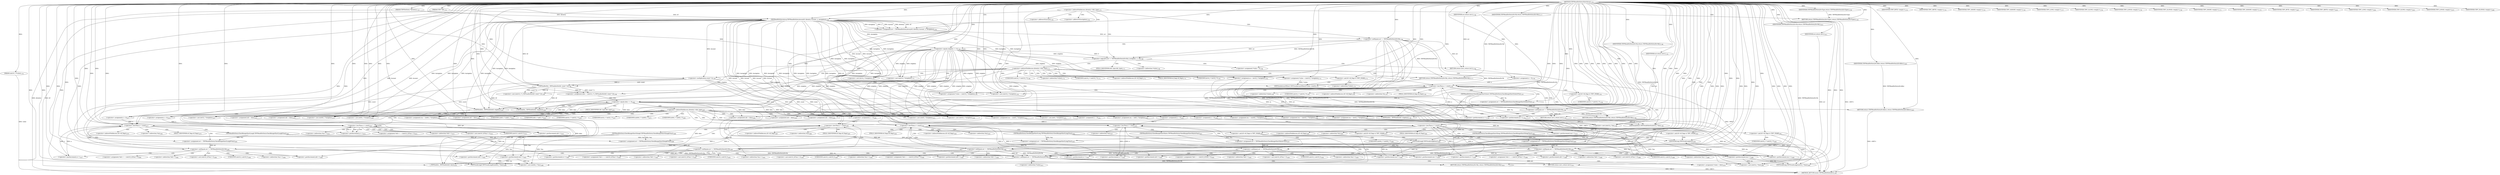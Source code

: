 digraph "TIFFReadDirEntryShortArray" {  
"82170" [label = <(METHOD,TIFFReadDirEntryShortArray)<SUB>1744</SUB>> ]
"82659" [label = <(METHOD_RETURN,enum TIFFReadDirEntryErr)<SUB>1744</SUB>> ]
"82171" [label = <(PARAM,TIFF *tif)<SUB>1745</SUB>> ]
"82172" [label = <(PARAM,TIFFDirEntry *direntry)<SUB>1745</SUB>> ]
"82173" [label = <(PARAM,uint16_t **value)<SUB>1745</SUB>> ]
"82204" [label = <(&lt;operator&gt;.assignment,err = TIFFReadDirEntryArray(tif, direntry, &amp;count, 2, &amp;origdata))<SUB>1765</SUB>> ]
"82312" [label = <(&lt;operator&gt;.assignment,data = (uint16_t *)_TIFFmallocExt(tif, count * 2))<SUB>1799</SUB>> ]
"82640" [label = <(_TIFFfreeExt,_TIFFfreeExt(tif, origdata))<SUB>1907</SUB>> ]
"82653" [label = <(&lt;operator&gt;.assignment,*value = data)<SUB>1913</SUB>> ]
"82657" [label = <(RETURN,return (TIFFReadDirEntryErrOk);,return (TIFFReadDirEntryErrOk);)<SUB>1914</SUB>> ]
"82215" [label = <(&lt;operator&gt;.logicalOr,(err != TIFFReadDirEntryErrOk) || (origdata == 0))<SUB>1766</SUB>> ]
"82322" [label = <(&lt;operator&gt;.equals,data == 0)<SUB>1800</SUB>> ]
"82644" [label = <(&lt;operator&gt;.notEquals,err != TIFFReadDirEntryErrOk)<SUB>1908</SUB>> ]
"82658" [label = <(IDENTIFIER,TIFFReadDirEntryErrOk,return (TIFFReadDirEntryErrOk);)<SUB>1914</SUB>> ]
"82185" [label = <(IDENTIFIER,TIFF_BYTE,&lt;empty&gt;)<SUB>1753</SUB>> ]
"82187" [label = <(IDENTIFIER,TIFF_SBYTE,&lt;empty&gt;)<SUB>1754</SUB>> ]
"82189" [label = <(IDENTIFIER,TIFF_SHORT,&lt;empty&gt;)<SUB>1755</SUB>> ]
"82191" [label = <(IDENTIFIER,TIFF_SSHORT,&lt;empty&gt;)<SUB>1756</SUB>> ]
"82193" [label = <(IDENTIFIER,TIFF_LONG,&lt;empty&gt;)<SUB>1757</SUB>> ]
"82195" [label = <(IDENTIFIER,TIFF_SLONG,&lt;empty&gt;)<SUB>1758</SUB>> ]
"82197" [label = <(IDENTIFIER,TIFF_LONG8,&lt;empty&gt;)<SUB>1759</SUB>> ]
"82199" [label = <(IDENTIFIER,TIFF_SLONG8,&lt;empty&gt;)<SUB>1760</SUB>> ]
"82202" [label = <(RETURN,return (TIFFReadDirEntryErrType);,return (TIFFReadDirEntryErrType);)<SUB>1763</SUB>> ]
"82206" [label = <(TIFFReadDirEntryArray,TIFFReadDirEntryArray(tif, direntry, &amp;count, 2, &amp;origdata))<SUB>1765</SUB>> ]
"82223" [label = <(&lt;operator&gt;.assignment,*value = 0)<SUB>1768</SUB>> ]
"82227" [label = <(RETURN,return (err);,return (err);)<SUB>1769</SUB>> ]
"82235" [label = <(IDENTIFIER,TIFF_SHORT,&lt;empty&gt;)<SUB>1773</SUB>> ]
"82236" [label = <(&lt;operator&gt;.assignment,*value = (uint16_t *)origdata)<SUB>1774</SUB>> ]
"82253" [label = <(RETURN,return (TIFFReadDirEntryErrOk);,return (TIFFReadDirEntryErrOk);)<SUB>1777</SUB>> ]
"82256" [label = <(IDENTIFIER,TIFF_SSHORT,&lt;empty&gt;)<SUB>1778</SUB>> ]
"82314" [label = <(&lt;operator&gt;.cast,(uint16_t *)_TIFFmallocExt(tif, count * 2))<SUB>1799</SUB>> ]
"82326" [label = <(_TIFFfreeExt,_TIFFfreeExt(tif, origdata))<SUB>1802</SUB>> ]
"82329" [label = <(RETURN,return (TIFFReadDirEntryErrAlloc);,return (TIFFReadDirEntryErrAlloc);)<SUB>1803</SUB>> ]
"82337" [label = <(IDENTIFIER,TIFF_BYTE,&lt;empty&gt;)<SUB>1807</SUB>> ]
"82371" [label = <(IDENTIFIER,TIFF_SBYTE,&lt;empty&gt;)<SUB>1818</SUB>> ]
"82417" [label = <(IDENTIFIER,TIFF_LONG,&lt;empty&gt;)<SUB>1834</SUB>> ]
"82472" [label = <(IDENTIFIER,TIFF_SLONG,&lt;empty&gt;)<SUB>1852</SUB>> ]
"82529" [label = <(IDENTIFIER,TIFF_LONG8,&lt;empty&gt;)<SUB>1870</SUB>> ]
"82584" [label = <(IDENTIFIER,TIFF_SLONG8,&lt;empty&gt;)<SUB>1888</SUB>> ]
"82648" [label = <(_TIFFfreeExt,_TIFFfreeExt(tif, data))<SUB>1910</SUB>> ]
"82651" [label = <(RETURN,return (err);,return (err);)<SUB>1911</SUB>> ]
"82203" [label = <(IDENTIFIER,TIFFReadDirEntryErrType,return (TIFFReadDirEntryErrType);)<SUB>1763</SUB>> ]
"82216" [label = <(&lt;operator&gt;.notEquals,err != TIFFReadDirEntryErrOk)<SUB>1766</SUB>> ]
"82219" [label = <(&lt;operator&gt;.equals,origdata == 0)<SUB>1766</SUB>> ]
"82228" [label = <(IDENTIFIER,err,return (err);)<SUB>1769</SUB>> ]
"82243" [label = <(&lt;operator&gt;.and,tif-&gt;tif_flags &amp; TIFF_SWAB)<SUB>1775</SUB>> ]
"82254" [label = <(IDENTIFIER,TIFFReadDirEntryErrOk,return (TIFFReadDirEntryErrOk);)<SUB>1777</SUB>> ]
"82260" [label = <(&lt;operator&gt;.assignment,m = (int16_t *)origdata)<SUB>1782</SUB>> ]
"82304" [label = <(&lt;operator&gt;.assignment,*value = (uint16_t *)origdata)<SUB>1795</SUB>> ]
"82310" [label = <(RETURN,return (TIFFReadDirEntryErrOk);,return (TIFFReadDirEntryErrOk);)<SUB>1796</SUB>> ]
"82316" [label = <(_TIFFmallocExt,_TIFFmallocExt(tif, count * 2))<SUB>1799</SUB>> ]
"82330" [label = <(IDENTIFIER,TIFFReadDirEntryErrAlloc,return (TIFFReadDirEntryErrAlloc);)<SUB>1803</SUB>> ]
"82342" [label = <(&lt;operator&gt;.assignment,ma = (uint8_t *)origdata)<SUB>1812</SUB>> ]
"82347" [label = <(&lt;operator&gt;.assignment,mb = data)<SUB>1813</SUB>> ]
"82376" [label = <(&lt;operator&gt;.assignment,ma = (int8_t *)origdata)<SUB>1823</SUB>> ]
"82381" [label = <(&lt;operator&gt;.assignment,mb = data)<SUB>1824</SUB>> ]
"82422" [label = <(&lt;operator&gt;.assignment,ma = (uint32_t *)origdata)<SUB>1839</SUB>> ]
"82427" [label = <(&lt;operator&gt;.assignment,mb = data)<SUB>1840</SUB>> ]
"82477" [label = <(&lt;operator&gt;.assignment,ma = (int32_t *)origdata)<SUB>1857</SUB>> ]
"82482" [label = <(&lt;operator&gt;.assignment,mb = data)<SUB>1858</SUB>> ]
"82534" [label = <(&lt;operator&gt;.assignment,ma = (uint64_t *)origdata)<SUB>1875</SUB>> ]
"82539" [label = <(&lt;operator&gt;.assignment,mb = data)<SUB>1876</SUB>> ]
"82589" [label = <(&lt;operator&gt;.assignment,ma = (int64_t *)origdata)<SUB>1893</SUB>> ]
"82594" [label = <(&lt;operator&gt;.assignment,mb = data)<SUB>1894</SUB>> ]
"82652" [label = <(IDENTIFIER,err,return (err);)<SUB>1911</SUB>> ]
"82239" [label = <(&lt;operator&gt;.cast,(uint16_t *)origdata)<SUB>1774</SUB>> ]
"82249" [label = <(TIFFSwabArrayOfShort,TIFFSwabArrayOfShort(*value, count))<SUB>1776</SUB>> ]
"82270" [label = <(&lt;operator&gt;.lessThan,n &lt; count)<SUB>1783</SUB>> ]
"82273" [label = <(&lt;operator&gt;.postIncrement,n++)<SUB>1783</SUB>> ]
"82311" [label = <(IDENTIFIER,TIFFReadDirEntryErrOk,return (TIFFReadDirEntryErrOk);)<SUB>1796</SUB>> ]
"82318" [label = <(&lt;operator&gt;.multiplication,count * 2)<SUB>1799</SUB>> ]
"82355" [label = <(&lt;operator&gt;.lessThan,n &lt; count)<SUB>1814</SUB>> ]
"82358" [label = <(&lt;operator&gt;.postIncrement,n++)<SUB>1814</SUB>> ]
"82360" [label = <(&lt;operator&gt;.assignment,*mb++ = (uint16_t)(*ma++))<SUB>1815</SUB>> ]
"82389" [label = <(&lt;operator&gt;.lessThan,n &lt; count)<SUB>1825</SUB>> ]
"82392" [label = <(&lt;operator&gt;.postIncrement,n++)<SUB>1825</SUB>> ]
"82435" [label = <(&lt;operator&gt;.lessThan,n &lt; count)<SUB>1841</SUB>> ]
"82438" [label = <(&lt;operator&gt;.postIncrement,n++)<SUB>1841</SUB>> ]
"82490" [label = <(&lt;operator&gt;.lessThan,n &lt; count)<SUB>1859</SUB>> ]
"82493" [label = <(&lt;operator&gt;.postIncrement,n++)<SUB>1859</SUB>> ]
"82547" [label = <(&lt;operator&gt;.lessThan,n &lt; count)<SUB>1877</SUB>> ]
"82550" [label = <(&lt;operator&gt;.postIncrement,n++)<SUB>1877</SUB>> ]
"82602" [label = <(&lt;operator&gt;.lessThan,n &lt; count)<SUB>1895</SUB>> ]
"82605" [label = <(&lt;operator&gt;.postIncrement,n++)<SUB>1895</SUB>> ]
"82262" [label = <(&lt;operator&gt;.cast,(int16_t *)origdata)<SUB>1782</SUB>> ]
"82267" [label = <(&lt;operator&gt;.assignment,n = 0)<SUB>1783</SUB>> ]
"82287" [label = <(&lt;operator&gt;.assignment,err = TIFFReadDirEntryCheckRangeShortSshort(*m))<SUB>1787</SUB>> ]
"82302" [label = <(&lt;operator&gt;.postIncrement,m++)<SUB>1793</SUB>> ]
"82307" [label = <(&lt;operator&gt;.cast,(uint16_t *)origdata)<SUB>1795</SUB>> ]
"82344" [label = <(&lt;operator&gt;.cast,(uint8_t *)origdata)<SUB>1812</SUB>> ]
"82352" [label = <(&lt;operator&gt;.assignment,n = 0)<SUB>1814</SUB>> ]
"82378" [label = <(&lt;operator&gt;.cast,(int8_t *)origdata)<SUB>1823</SUB>> ]
"82386" [label = <(&lt;operator&gt;.assignment,n = 0)<SUB>1825</SUB>> ]
"82395" [label = <(&lt;operator&gt;.assignment,err = TIFFReadDirEntryCheckRangeShortSbyte(*ma))<SUB>1827</SUB>> ]
"82406" [label = <(&lt;operator&gt;.assignment,*mb++ = (uint16_t)(*ma++))<SUB>1830</SUB>> ]
"82424" [label = <(&lt;operator&gt;.cast,(uint32_t *)origdata)<SUB>1839</SUB>> ]
"82432" [label = <(&lt;operator&gt;.assignment,n = 0)<SUB>1841</SUB>> ]
"82450" [label = <(&lt;operator&gt;.assignment,err = TIFFReadDirEntryCheckRangeShortLong(*ma))<SUB>1845</SUB>> ]
"82461" [label = <(&lt;operator&gt;.assignment,*mb++ = (uint16_t)(*ma++))<SUB>1848</SUB>> ]
"82479" [label = <(&lt;operator&gt;.cast,(int32_t *)origdata)<SUB>1857</SUB>> ]
"82487" [label = <(&lt;operator&gt;.assignment,n = 0)<SUB>1859</SUB>> ]
"82507" [label = <(&lt;operator&gt;.assignment,err = TIFFReadDirEntryCheckRangeShortSlong(*ma))<SUB>1863</SUB>> ]
"82518" [label = <(&lt;operator&gt;.assignment,*mb++ = (uint16_t)(*ma++))<SUB>1866</SUB>> ]
"82536" [label = <(&lt;operator&gt;.cast,(uint64_t *)origdata)<SUB>1875</SUB>> ]
"82544" [label = <(&lt;operator&gt;.assignment,n = 0)<SUB>1877</SUB>> ]
"82562" [label = <(&lt;operator&gt;.assignment,err = TIFFReadDirEntryCheckRangeShortLong8(*ma))<SUB>1881</SUB>> ]
"82573" [label = <(&lt;operator&gt;.assignment,*mb++ = (uint16_t)(*ma++))<SUB>1884</SUB>> ]
"82591" [label = <(&lt;operator&gt;.cast,(int64_t *)origdata)<SUB>1893</SUB>> ]
"82599" [label = <(&lt;operator&gt;.assignment,n = 0)<SUB>1895</SUB>> ]
"82619" [label = <(&lt;operator&gt;.assignment,err = TIFFReadDirEntryCheckRangeShortSlong8(*ma))<SUB>1899</SUB>> ]
"82630" [label = <(&lt;operator&gt;.assignment,*mb++ = (uint16_t)(*ma++))<SUB>1902</SUB>> ]
"82277" [label = <(&lt;operator&gt;.and,tif-&gt;tif_flags &amp; TIFF_SWAB)<SUB>1785</SUB>> ]
"82293" [label = <(&lt;operator&gt;.notEquals,err != TIFFReadDirEntryErrOk)<SUB>1788</SUB>> ]
"82401" [label = <(&lt;operator&gt;.notEquals,err != TIFFReadDirEntryErrOk)<SUB>1828</SUB>> ]
"82442" [label = <(&lt;operator&gt;.and,tif-&gt;tif_flags &amp; TIFF_SWAB)<SUB>1843</SUB>> ]
"82456" [label = <(&lt;operator&gt;.notEquals,err != TIFFReadDirEntryErrOk)<SUB>1846</SUB>> ]
"82497" [label = <(&lt;operator&gt;.and,tif-&gt;tif_flags &amp; TIFF_SWAB)<SUB>1861</SUB>> ]
"82513" [label = <(&lt;operator&gt;.notEquals,err != TIFFReadDirEntryErrOk)<SUB>1864</SUB>> ]
"82554" [label = <(&lt;operator&gt;.and,tif-&gt;tif_flags &amp; TIFF_SWAB)<SUB>1879</SUB>> ]
"82568" [label = <(&lt;operator&gt;.notEquals,err != TIFFReadDirEntryErrOk)<SUB>1882</SUB>> ]
"82609" [label = <(&lt;operator&gt;.and,tif-&gt;tif_flags &amp; TIFF_SWAB)<SUB>1897</SUB>> ]
"82625" [label = <(&lt;operator&gt;.notEquals,err != TIFFReadDirEntryErrOk)<SUB>1900</SUB>> ]
"82283" [label = <(TIFFSwabShort,TIFFSwabShort((uint16_t *)m))<SUB>1786</SUB>> ]
"82289" [label = <(TIFFReadDirEntryCheckRangeShortSshort,TIFFReadDirEntryCheckRangeShortSshort(*m))<SUB>1787</SUB>> ]
"82297" [label = <(_TIFFfreeExt,_TIFFfreeExt(tif, origdata))<SUB>1790</SUB>> ]
"82300" [label = <(RETURN,return (err);,return (err);)<SUB>1791</SUB>> ]
"82362" [label = <(&lt;operator&gt;.postIncrement,mb++)<SUB>1815</SUB>> ]
"82397" [label = <(TIFFReadDirEntryCheckRangeShortSbyte,TIFFReadDirEntryCheckRangeShortSbyte(*ma))<SUB>1827</SUB>> ]
"82448" [label = <(TIFFSwabLong,TIFFSwabLong(ma))<SUB>1844</SUB>> ]
"82452" [label = <(TIFFReadDirEntryCheckRangeShortLong,TIFFReadDirEntryCheckRangeShortLong(*ma))<SUB>1845</SUB>> ]
"82503" [label = <(TIFFSwabLong,TIFFSwabLong((uint32_t *)ma))<SUB>1862</SUB>> ]
"82509" [label = <(TIFFReadDirEntryCheckRangeShortSlong,TIFFReadDirEntryCheckRangeShortSlong(*ma))<SUB>1863</SUB>> ]
"82560" [label = <(TIFFSwabLong8,TIFFSwabLong8(ma))<SUB>1880</SUB>> ]
"82564" [label = <(TIFFReadDirEntryCheckRangeShortLong8,TIFFReadDirEntryCheckRangeShortLong8(*ma))<SUB>1881</SUB>> ]
"82615" [label = <(TIFFSwabLong8,TIFFSwabLong8((uint64_t *)ma))<SUB>1898</SUB>> ]
"82621" [label = <(TIFFReadDirEntryCheckRangeShortSlong8,TIFFReadDirEntryCheckRangeShortSlong8(*ma))<SUB>1899</SUB>> ]
"82301" [label = <(IDENTIFIER,err,return (err);)<SUB>1791</SUB>> ]
"82367" [label = <(&lt;operator&gt;.postIncrement,ma++)<SUB>1815</SUB>> ]
"82408" [label = <(&lt;operator&gt;.postIncrement,mb++)<SUB>1830</SUB>> ]
"82463" [label = <(&lt;operator&gt;.postIncrement,mb++)<SUB>1848</SUB>> ]
"82520" [label = <(&lt;operator&gt;.postIncrement,mb++)<SUB>1866</SUB>> ]
"82575" [label = <(&lt;operator&gt;.postIncrement,mb++)<SUB>1884</SUB>> ]
"82632" [label = <(&lt;operator&gt;.postIncrement,mb++)<SUB>1902</SUB>> ]
"82284" [label = <(&lt;operator&gt;.cast,(uint16_t *)m)<SUB>1786</SUB>> ]
"82413" [label = <(&lt;operator&gt;.postIncrement,ma++)<SUB>1830</SUB>> ]
"82468" [label = <(&lt;operator&gt;.postIncrement,ma++)<SUB>1848</SUB>> ]
"82504" [label = <(&lt;operator&gt;.cast,(uint32_t *)ma)<SUB>1862</SUB>> ]
"82525" [label = <(&lt;operator&gt;.postIncrement,ma++)<SUB>1866</SUB>> ]
"82580" [label = <(&lt;operator&gt;.postIncrement,ma++)<SUB>1884</SUB>> ]
"82616" [label = <(&lt;operator&gt;.cast,(uint64_t *)ma)<SUB>1898</SUB>> ]
"82637" [label = <(&lt;operator&gt;.postIncrement,ma++)<SUB>1902</SUB>> ]
"82180" [label = <(&lt;operator&gt;.indirectFieldAccess,direntry-&gt;tdir_type)<SUB>1751</SUB>> ]
"82230" [label = <(&lt;operator&gt;.indirectFieldAccess,direntry-&gt;tdir_type)<SUB>1771</SUB>> ]
"82332" [label = <(&lt;operator&gt;.indirectFieldAccess,direntry-&gt;tdir_type)<SUB>1805</SUB>> ]
"82654" [label = <(&lt;operator&gt;.indirection,*value)<SUB>1913</SUB>> ]
"82209" [label = <(&lt;operator&gt;.addressOf,&amp;count)<SUB>1765</SUB>> ]
"82212" [label = <(&lt;operator&gt;.addressOf,&amp;origdata)<SUB>1765</SUB>> ]
"82232" [label = <(FIELD_IDENTIFIER,tdir_type,tdir_type)<SUB>1771</SUB>> ]
"82315" [label = <(UNKNOWN,uint16_t *,uint16_t *)<SUB>1799</SUB>> ]
"82334" [label = <(FIELD_IDENTIFIER,tdir_type,tdir_type)<SUB>1805</SUB>> ]
"82224" [label = <(&lt;operator&gt;.indirection,*value)<SUB>1768</SUB>> ]
"82237" [label = <(&lt;operator&gt;.indirection,*value)<SUB>1774</SUB>> ]
"82240" [label = <(UNKNOWN,uint16_t *,uint16_t *)<SUB>1774</SUB>> ]
"82244" [label = <(&lt;operator&gt;.indirectFieldAccess,tif-&gt;tif_flags)<SUB>1775</SUB>> ]
"82305" [label = <(&lt;operator&gt;.indirection,*value)<SUB>1795</SUB>> ]
"82246" [label = <(FIELD_IDENTIFIER,tif_flags,tif_flags)<SUB>1775</SUB>> ]
"82250" [label = <(&lt;operator&gt;.indirection,*value)<SUB>1776</SUB>> ]
"82263" [label = <(UNKNOWN,int16_t *,int16_t *)<SUB>1782</SUB>> ]
"82308" [label = <(UNKNOWN,uint16_t *,uint16_t *)<SUB>1795</SUB>> ]
"82345" [label = <(UNKNOWN,uint8_t *,uint8_t *)<SUB>1812</SUB>> ]
"82361" [label = <(&lt;operator&gt;.indirection,*mb++)<SUB>1815</SUB>> ]
"82364" [label = <(&lt;operator&gt;.cast,(uint16_t)(*ma++))<SUB>1815</SUB>> ]
"82379" [label = <(UNKNOWN,int8_t *,int8_t *)<SUB>1823</SUB>> ]
"82425" [label = <(UNKNOWN,uint32_t *,uint32_t *)<SUB>1839</SUB>> ]
"82480" [label = <(UNKNOWN,int32_t *,int32_t *)<SUB>1857</SUB>> ]
"82537" [label = <(UNKNOWN,uint64_t *,uint64_t *)<SUB>1875</SUB>> ]
"82592" [label = <(UNKNOWN,int64_t *,int64_t *)<SUB>1893</SUB>> ]
"82365" [label = <(UNKNOWN,uint16_t,uint16_t)<SUB>1815</SUB>> ]
"82366" [label = <(&lt;operator&gt;.indirection,*ma++)<SUB>1815</SUB>> ]
"82407" [label = <(&lt;operator&gt;.indirection,*mb++)<SUB>1830</SUB>> ]
"82410" [label = <(&lt;operator&gt;.cast,(uint16_t)(*ma++))<SUB>1830</SUB>> ]
"82462" [label = <(&lt;operator&gt;.indirection,*mb++)<SUB>1848</SUB>> ]
"82465" [label = <(&lt;operator&gt;.cast,(uint16_t)(*ma++))<SUB>1848</SUB>> ]
"82519" [label = <(&lt;operator&gt;.indirection,*mb++)<SUB>1866</SUB>> ]
"82522" [label = <(&lt;operator&gt;.cast,(uint16_t)(*ma++))<SUB>1866</SUB>> ]
"82574" [label = <(&lt;operator&gt;.indirection,*mb++)<SUB>1884</SUB>> ]
"82577" [label = <(&lt;operator&gt;.cast,(uint16_t)(*ma++))<SUB>1884</SUB>> ]
"82631" [label = <(&lt;operator&gt;.indirection,*mb++)<SUB>1902</SUB>> ]
"82634" [label = <(&lt;operator&gt;.cast,(uint16_t)(*ma++))<SUB>1902</SUB>> ]
"82278" [label = <(&lt;operator&gt;.indirectFieldAccess,tif-&gt;tif_flags)<SUB>1785</SUB>> ]
"82290" [label = <(&lt;operator&gt;.indirection,*m)<SUB>1787</SUB>> ]
"82398" [label = <(&lt;operator&gt;.indirection,*ma)<SUB>1827</SUB>> ]
"82411" [label = <(UNKNOWN,uint16_t,uint16_t)<SUB>1830</SUB>> ]
"82412" [label = <(&lt;operator&gt;.indirection,*ma++)<SUB>1830</SUB>> ]
"82443" [label = <(&lt;operator&gt;.indirectFieldAccess,tif-&gt;tif_flags)<SUB>1843</SUB>> ]
"82453" [label = <(&lt;operator&gt;.indirection,*ma)<SUB>1845</SUB>> ]
"82466" [label = <(UNKNOWN,uint16_t,uint16_t)<SUB>1848</SUB>> ]
"82467" [label = <(&lt;operator&gt;.indirection,*ma++)<SUB>1848</SUB>> ]
"82498" [label = <(&lt;operator&gt;.indirectFieldAccess,tif-&gt;tif_flags)<SUB>1861</SUB>> ]
"82510" [label = <(&lt;operator&gt;.indirection,*ma)<SUB>1863</SUB>> ]
"82523" [label = <(UNKNOWN,uint16_t,uint16_t)<SUB>1866</SUB>> ]
"82524" [label = <(&lt;operator&gt;.indirection,*ma++)<SUB>1866</SUB>> ]
"82555" [label = <(&lt;operator&gt;.indirectFieldAccess,tif-&gt;tif_flags)<SUB>1879</SUB>> ]
"82565" [label = <(&lt;operator&gt;.indirection,*ma)<SUB>1881</SUB>> ]
"82578" [label = <(UNKNOWN,uint16_t,uint16_t)<SUB>1884</SUB>> ]
"82579" [label = <(&lt;operator&gt;.indirection,*ma++)<SUB>1884</SUB>> ]
"82610" [label = <(&lt;operator&gt;.indirectFieldAccess,tif-&gt;tif_flags)<SUB>1897</SUB>> ]
"82622" [label = <(&lt;operator&gt;.indirection,*ma)<SUB>1899</SUB>> ]
"82635" [label = <(UNKNOWN,uint16_t,uint16_t)<SUB>1902</SUB>> ]
"82636" [label = <(&lt;operator&gt;.indirection,*ma++)<SUB>1902</SUB>> ]
"82280" [label = <(FIELD_IDENTIFIER,tif_flags,tif_flags)<SUB>1785</SUB>> ]
"82445" [label = <(FIELD_IDENTIFIER,tif_flags,tif_flags)<SUB>1843</SUB>> ]
"82500" [label = <(FIELD_IDENTIFIER,tif_flags,tif_flags)<SUB>1861</SUB>> ]
"82557" [label = <(FIELD_IDENTIFIER,tif_flags,tif_flags)<SUB>1879</SUB>> ]
"82612" [label = <(FIELD_IDENTIFIER,tif_flags,tif_flags)<SUB>1897</SUB>> ]
"82285" [label = <(UNKNOWN,uint16_t *,uint16_t *)<SUB>1786</SUB>> ]
"82505" [label = <(UNKNOWN,uint32_t *,uint32_t *)<SUB>1862</SUB>> ]
"82617" [label = <(UNKNOWN,uint64_t *,uint64_t *)<SUB>1898</SUB>> ]
  "82253" -> "82659"  [ label = "DDG: &lt;RET&gt;"] 
  "82227" -> "82659"  [ label = "DDG: &lt;RET&gt;"] 
  "82202" -> "82659"  [ label = "DDG: &lt;RET&gt;"] 
  "82651" -> "82659"  [ label = "DDG: &lt;RET&gt;"] 
  "82657" -> "82659"  [ label = "DDG: &lt;RET&gt;"] 
  "82329" -> "82659"  [ label = "DDG: &lt;RET&gt;"] 
  "82300" -> "82659"  [ label = "DDG: &lt;RET&gt;"] 
  "82310" -> "82659"  [ label = "DDG: &lt;RET&gt;"] 
  "82171" -> "82659"  [ label = "DDG: tif"] 
  "82172" -> "82659"  [ label = "DDG: direntry"] 
  "82173" -> "82659"  [ label = "DDG: value"] 
  "82170" -> "82171"  [ label = "DDG: "] 
  "82170" -> "82172"  [ label = "DDG: "] 
  "82170" -> "82173"  [ label = "DDG: "] 
  "82206" -> "82204"  [ label = "DDG: 2"] 
  "82206" -> "82204"  [ label = "DDG: &amp;count"] 
  "82206" -> "82204"  [ label = "DDG: direntry"] 
  "82206" -> "82204"  [ label = "DDG: tif"] 
  "82206" -> "82204"  [ label = "DDG: &amp;origdata"] 
  "82316" -> "82312"  [ label = "DDG: tif"] 
  "82316" -> "82312"  [ label = "DDG: count * 2"] 
  "82322" -> "82653"  [ label = "DDG: data"] 
  "82170" -> "82653"  [ label = "DDG: "] 
  "82658" -> "82657"  [ label = "DDG: TIFFReadDirEntryErrOk"] 
  "82644" -> "82657"  [ label = "DDG: TIFFReadDirEntryErrOk"] 
  "82170" -> "82204"  [ label = "DDG: "] 
  "82170" -> "82312"  [ label = "DDG: "] 
  "82316" -> "82640"  [ label = "DDG: tif"] 
  "82170" -> "82640"  [ label = "DDG: "] 
  "82206" -> "82640"  [ label = "DDG: &amp;origdata"] 
  "82219" -> "82640"  [ label = "DDG: origdata"] 
  "82170" -> "82658"  [ label = "DDG: "] 
  "82170" -> "82185"  [ label = "DDG: "] 
  "82170" -> "82187"  [ label = "DDG: "] 
  "82170" -> "82189"  [ label = "DDG: "] 
  "82170" -> "82191"  [ label = "DDG: "] 
  "82170" -> "82193"  [ label = "DDG: "] 
  "82170" -> "82195"  [ label = "DDG: "] 
  "82170" -> "82197"  [ label = "DDG: "] 
  "82170" -> "82199"  [ label = "DDG: "] 
  "82203" -> "82202"  [ label = "DDG: TIFFReadDirEntryErrType"] 
  "82170" -> "82202"  [ label = "DDG: "] 
  "82171" -> "82206"  [ label = "DDG: tif"] 
  "82170" -> "82206"  [ label = "DDG: "] 
  "82172" -> "82206"  [ label = "DDG: direntry"] 
  "82216" -> "82215"  [ label = "DDG: err"] 
  "82216" -> "82215"  [ label = "DDG: TIFFReadDirEntryErrOk"] 
  "82219" -> "82215"  [ label = "DDG: origdata"] 
  "82219" -> "82215"  [ label = "DDG: 0"] 
  "82170" -> "82223"  [ label = "DDG: "] 
  "82228" -> "82227"  [ label = "DDG: err"] 
  "82216" -> "82227"  [ label = "DDG: err"] 
  "82170" -> "82235"  [ label = "DDG: "] 
  "82206" -> "82236"  [ label = "DDG: &amp;origdata"] 
  "82219" -> "82236"  [ label = "DDG: origdata"] 
  "82170" -> "82236"  [ label = "DDG: "] 
  "82254" -> "82253"  [ label = "DDG: TIFFReadDirEntryErrOk"] 
  "82216" -> "82253"  [ label = "DDG: TIFFReadDirEntryErrOk"] 
  "82170" -> "82256"  [ label = "DDG: "] 
  "82316" -> "82314"  [ label = "DDG: tif"] 
  "82316" -> "82314"  [ label = "DDG: count * 2"] 
  "82312" -> "82322"  [ label = "DDG: data"] 
  "82170" -> "82322"  [ label = "DDG: "] 
  "82330" -> "82329"  [ label = "DDG: TIFFReadDirEntryErrAlloc"] 
  "82170" -> "82329"  [ label = "DDG: "] 
  "82170" -> "82337"  [ label = "DDG: "] 
  "82170" -> "82371"  [ label = "DDG: "] 
  "82170" -> "82417"  [ label = "DDG: "] 
  "82170" -> "82472"  [ label = "DDG: "] 
  "82170" -> "82529"  [ label = "DDG: "] 
  "82170" -> "82584"  [ label = "DDG: "] 
  "82216" -> "82644"  [ label = "DDG: err"] 
  "82625" -> "82644"  [ label = "DDG: err"] 
  "82568" -> "82644"  [ label = "DDG: err"] 
  "82513" -> "82644"  [ label = "DDG: err"] 
  "82456" -> "82644"  [ label = "DDG: err"] 
  "82401" -> "82644"  [ label = "DDG: err"] 
  "82170" -> "82644"  [ label = "DDG: "] 
  "82216" -> "82644"  [ label = "DDG: TIFFReadDirEntryErrOk"] 
  "82625" -> "82644"  [ label = "DDG: TIFFReadDirEntryErrOk"] 
  "82568" -> "82644"  [ label = "DDG: TIFFReadDirEntryErrOk"] 
  "82513" -> "82644"  [ label = "DDG: TIFFReadDirEntryErrOk"] 
  "82456" -> "82644"  [ label = "DDG: TIFFReadDirEntryErrOk"] 
  "82401" -> "82644"  [ label = "DDG: TIFFReadDirEntryErrOk"] 
  "82652" -> "82651"  [ label = "DDG: err"] 
  "82644" -> "82651"  [ label = "DDG: err"] 
  "82170" -> "82203"  [ label = "DDG: "] 
  "82204" -> "82216"  [ label = "DDG: err"] 
  "82170" -> "82216"  [ label = "DDG: "] 
  "82206" -> "82219"  [ label = "DDG: &amp;origdata"] 
  "82170" -> "82219"  [ label = "DDG: "] 
  "82170" -> "82228"  [ label = "DDG: "] 
  "82170" -> "82254"  [ label = "DDG: "] 
  "82206" -> "82260"  [ label = "DDG: &amp;origdata"] 
  "82219" -> "82260"  [ label = "DDG: origdata"] 
  "82170" -> "82260"  [ label = "DDG: "] 
  "82206" -> "82304"  [ label = "DDG: &amp;origdata"] 
  "82170" -> "82304"  [ label = "DDG: "] 
  "82219" -> "82304"  [ label = "DDG: origdata"] 
  "82311" -> "82310"  [ label = "DDG: TIFFReadDirEntryErrOk"] 
  "82216" -> "82310"  [ label = "DDG: TIFFReadDirEntryErrOk"] 
  "82293" -> "82310"  [ label = "DDG: TIFFReadDirEntryErrOk"] 
  "82206" -> "82316"  [ label = "DDG: tif"] 
  "82170" -> "82316"  [ label = "DDG: "] 
  "82318" -> "82316"  [ label = "DDG: count"] 
  "82318" -> "82316"  [ label = "DDG: 2"] 
  "82316" -> "82326"  [ label = "DDG: tif"] 
  "82170" -> "82326"  [ label = "DDG: "] 
  "82206" -> "82326"  [ label = "DDG: &amp;origdata"] 
  "82219" -> "82326"  [ label = "DDG: origdata"] 
  "82170" -> "82330"  [ label = "DDG: "] 
  "82206" -> "82342"  [ label = "DDG: &amp;origdata"] 
  "82219" -> "82342"  [ label = "DDG: origdata"] 
  "82170" -> "82342"  [ label = "DDG: "] 
  "82322" -> "82347"  [ label = "DDG: data"] 
  "82170" -> "82347"  [ label = "DDG: "] 
  "82206" -> "82376"  [ label = "DDG: &amp;origdata"] 
  "82219" -> "82376"  [ label = "DDG: origdata"] 
  "82170" -> "82376"  [ label = "DDG: "] 
  "82322" -> "82381"  [ label = "DDG: data"] 
  "82170" -> "82381"  [ label = "DDG: "] 
  "82206" -> "82422"  [ label = "DDG: &amp;origdata"] 
  "82219" -> "82422"  [ label = "DDG: origdata"] 
  "82170" -> "82422"  [ label = "DDG: "] 
  "82322" -> "82427"  [ label = "DDG: data"] 
  "82170" -> "82427"  [ label = "DDG: "] 
  "82206" -> "82477"  [ label = "DDG: &amp;origdata"] 
  "82219" -> "82477"  [ label = "DDG: origdata"] 
  "82170" -> "82477"  [ label = "DDG: "] 
  "82322" -> "82482"  [ label = "DDG: data"] 
  "82170" -> "82482"  [ label = "DDG: "] 
  "82206" -> "82534"  [ label = "DDG: &amp;origdata"] 
  "82219" -> "82534"  [ label = "DDG: origdata"] 
  "82170" -> "82534"  [ label = "DDG: "] 
  "82322" -> "82539"  [ label = "DDG: data"] 
  "82170" -> "82539"  [ label = "DDG: "] 
  "82206" -> "82589"  [ label = "DDG: &amp;origdata"] 
  "82219" -> "82589"  [ label = "DDG: origdata"] 
  "82170" -> "82589"  [ label = "DDG: "] 
  "82322" -> "82594"  [ label = "DDG: data"] 
  "82170" -> "82594"  [ label = "DDG: "] 
  "82640" -> "82648"  [ label = "DDG: tif"] 
  "82170" -> "82648"  [ label = "DDG: "] 
  "82322" -> "82648"  [ label = "DDG: data"] 
  "82170" -> "82652"  [ label = "DDG: "] 
  "82206" -> "82239"  [ label = "DDG: &amp;origdata"] 
  "82219" -> "82239"  [ label = "DDG: origdata"] 
  "82170" -> "82239"  [ label = "DDG: "] 
  "82170" -> "82243"  [ label = "DDG: "] 
  "82170" -> "82311"  [ label = "DDG: "] 
  "82206" -> "82318"  [ label = "DDG: &amp;count"] 
  "82170" -> "82318"  [ label = "DDG: "] 
  "82236" -> "82249"  [ label = "DDG: *value"] 
  "82206" -> "82249"  [ label = "DDG: &amp;count"] 
  "82170" -> "82249"  [ label = "DDG: "] 
  "82206" -> "82262"  [ label = "DDG: &amp;origdata"] 
  "82219" -> "82262"  [ label = "DDG: origdata"] 
  "82170" -> "82262"  [ label = "DDG: "] 
  "82170" -> "82267"  [ label = "DDG: "] 
  "82267" -> "82270"  [ label = "DDG: n"] 
  "82273" -> "82270"  [ label = "DDG: n"] 
  "82170" -> "82270"  [ label = "DDG: "] 
  "82206" -> "82270"  [ label = "DDG: &amp;count"] 
  "82270" -> "82273"  [ label = "DDG: n"] 
  "82170" -> "82273"  [ label = "DDG: "] 
  "82289" -> "82287"  [ label = "DDG: *m"] 
  "82206" -> "82307"  [ label = "DDG: &amp;origdata"] 
  "82170" -> "82307"  [ label = "DDG: "] 
  "82219" -> "82307"  [ label = "DDG: origdata"] 
  "82206" -> "82344"  [ label = "DDG: &amp;origdata"] 
  "82219" -> "82344"  [ label = "DDG: origdata"] 
  "82170" -> "82344"  [ label = "DDG: "] 
  "82170" -> "82352"  [ label = "DDG: "] 
  "82352" -> "82355"  [ label = "DDG: n"] 
  "82358" -> "82355"  [ label = "DDG: n"] 
  "82170" -> "82355"  [ label = "DDG: "] 
  "82206" -> "82355"  [ label = "DDG: &amp;count"] 
  "82318" -> "82355"  [ label = "DDG: count"] 
  "82355" -> "82358"  [ label = "DDG: n"] 
  "82170" -> "82358"  [ label = "DDG: "] 
  "82206" -> "82378"  [ label = "DDG: &amp;origdata"] 
  "82219" -> "82378"  [ label = "DDG: origdata"] 
  "82170" -> "82378"  [ label = "DDG: "] 
  "82170" -> "82386"  [ label = "DDG: "] 
  "82386" -> "82389"  [ label = "DDG: n"] 
  "82392" -> "82389"  [ label = "DDG: n"] 
  "82170" -> "82389"  [ label = "DDG: "] 
  "82206" -> "82389"  [ label = "DDG: &amp;count"] 
  "82318" -> "82389"  [ label = "DDG: count"] 
  "82389" -> "82392"  [ label = "DDG: n"] 
  "82170" -> "82392"  [ label = "DDG: "] 
  "82397" -> "82395"  [ label = "DDG: *ma"] 
  "82206" -> "82424"  [ label = "DDG: &amp;origdata"] 
  "82219" -> "82424"  [ label = "DDG: origdata"] 
  "82170" -> "82424"  [ label = "DDG: "] 
  "82170" -> "82432"  [ label = "DDG: "] 
  "82432" -> "82435"  [ label = "DDG: n"] 
  "82438" -> "82435"  [ label = "DDG: n"] 
  "82170" -> "82435"  [ label = "DDG: "] 
  "82206" -> "82435"  [ label = "DDG: &amp;count"] 
  "82318" -> "82435"  [ label = "DDG: count"] 
  "82435" -> "82438"  [ label = "DDG: n"] 
  "82170" -> "82438"  [ label = "DDG: "] 
  "82452" -> "82450"  [ label = "DDG: *ma"] 
  "82206" -> "82479"  [ label = "DDG: &amp;origdata"] 
  "82219" -> "82479"  [ label = "DDG: origdata"] 
  "82170" -> "82479"  [ label = "DDG: "] 
  "82170" -> "82487"  [ label = "DDG: "] 
  "82487" -> "82490"  [ label = "DDG: n"] 
  "82493" -> "82490"  [ label = "DDG: n"] 
  "82170" -> "82490"  [ label = "DDG: "] 
  "82206" -> "82490"  [ label = "DDG: &amp;count"] 
  "82318" -> "82490"  [ label = "DDG: count"] 
  "82490" -> "82493"  [ label = "DDG: n"] 
  "82170" -> "82493"  [ label = "DDG: "] 
  "82509" -> "82507"  [ label = "DDG: *ma"] 
  "82206" -> "82536"  [ label = "DDG: &amp;origdata"] 
  "82219" -> "82536"  [ label = "DDG: origdata"] 
  "82170" -> "82536"  [ label = "DDG: "] 
  "82170" -> "82544"  [ label = "DDG: "] 
  "82544" -> "82547"  [ label = "DDG: n"] 
  "82550" -> "82547"  [ label = "DDG: n"] 
  "82170" -> "82547"  [ label = "DDG: "] 
  "82206" -> "82547"  [ label = "DDG: &amp;count"] 
  "82318" -> "82547"  [ label = "DDG: count"] 
  "82547" -> "82550"  [ label = "DDG: n"] 
  "82170" -> "82550"  [ label = "DDG: "] 
  "82564" -> "82562"  [ label = "DDG: *ma"] 
  "82206" -> "82591"  [ label = "DDG: &amp;origdata"] 
  "82219" -> "82591"  [ label = "DDG: origdata"] 
  "82170" -> "82591"  [ label = "DDG: "] 
  "82170" -> "82599"  [ label = "DDG: "] 
  "82599" -> "82602"  [ label = "DDG: n"] 
  "82605" -> "82602"  [ label = "DDG: n"] 
  "82170" -> "82602"  [ label = "DDG: "] 
  "82206" -> "82602"  [ label = "DDG: &amp;count"] 
  "82318" -> "82602"  [ label = "DDG: count"] 
  "82602" -> "82605"  [ label = "DDG: n"] 
  "82170" -> "82605"  [ label = "DDG: "] 
  "82621" -> "82619"  [ label = "DDG: *ma"] 
  "82170" -> "82287"  [ label = "DDG: "] 
  "82260" -> "82302"  [ label = "DDG: m"] 
  "82289" -> "82302"  [ label = "DDG: *m"] 
  "82170" -> "82302"  [ label = "DDG: "] 
  "82170" -> "82395"  [ label = "DDG: "] 
  "82170" -> "82450"  [ label = "DDG: "] 
  "82170" -> "82507"  [ label = "DDG: "] 
  "82170" -> "82562"  [ label = "DDG: "] 
  "82170" -> "82619"  [ label = "DDG: "] 
  "82170" -> "82277"  [ label = "DDG: "] 
  "82287" -> "82293"  [ label = "DDG: err"] 
  "82170" -> "82293"  [ label = "DDG: "] 
  "82216" -> "82293"  [ label = "DDG: TIFFReadDirEntryErrOk"] 
  "82301" -> "82300"  [ label = "DDG: err"] 
  "82293" -> "82300"  [ label = "DDG: err"] 
  "82347" -> "82362"  [ label = "DDG: mb"] 
  "82170" -> "82362"  [ label = "DDG: "] 
  "82395" -> "82401"  [ label = "DDG: err"] 
  "82170" -> "82401"  [ label = "DDG: "] 
  "82216" -> "82401"  [ label = "DDG: TIFFReadDirEntryErrOk"] 
  "82170" -> "82442"  [ label = "DDG: "] 
  "82450" -> "82456"  [ label = "DDG: err"] 
  "82170" -> "82456"  [ label = "DDG: "] 
  "82216" -> "82456"  [ label = "DDG: TIFFReadDirEntryErrOk"] 
  "82170" -> "82497"  [ label = "DDG: "] 
  "82507" -> "82513"  [ label = "DDG: err"] 
  "82170" -> "82513"  [ label = "DDG: "] 
  "82216" -> "82513"  [ label = "DDG: TIFFReadDirEntryErrOk"] 
  "82170" -> "82554"  [ label = "DDG: "] 
  "82562" -> "82568"  [ label = "DDG: err"] 
  "82170" -> "82568"  [ label = "DDG: "] 
  "82216" -> "82568"  [ label = "DDG: TIFFReadDirEntryErrOk"] 
  "82170" -> "82609"  [ label = "DDG: "] 
  "82619" -> "82625"  [ label = "DDG: err"] 
  "82170" -> "82625"  [ label = "DDG: "] 
  "82216" -> "82625"  [ label = "DDG: TIFFReadDirEntryErrOk"] 
  "82260" -> "82283"  [ label = "DDG: m"] 
  "82289" -> "82283"  [ label = "DDG: *m"] 
  "82302" -> "82283"  [ label = "DDG: m"] 
  "82170" -> "82283"  [ label = "DDG: "] 
  "82206" -> "82297"  [ label = "DDG: tif"] 
  "82170" -> "82297"  [ label = "DDG: "] 
  "82206" -> "82297"  [ label = "DDG: &amp;origdata"] 
  "82219" -> "82297"  [ label = "DDG: origdata"] 
  "82170" -> "82301"  [ label = "DDG: "] 
  "82342" -> "82367"  [ label = "DDG: ma"] 
  "82170" -> "82367"  [ label = "DDG: "] 
  "82381" -> "82408"  [ label = "DDG: mb"] 
  "82170" -> "82408"  [ label = "DDG: "] 
  "82422" -> "82448"  [ label = "DDG: ma"] 
  "82452" -> "82448"  [ label = "DDG: *ma"] 
  "82468" -> "82448"  [ label = "DDG: ma"] 
  "82170" -> "82448"  [ label = "DDG: "] 
  "82427" -> "82463"  [ label = "DDG: mb"] 
  "82170" -> "82463"  [ label = "DDG: "] 
  "82477" -> "82503"  [ label = "DDG: ma"] 
  "82509" -> "82503"  [ label = "DDG: *ma"] 
  "82525" -> "82503"  [ label = "DDG: ma"] 
  "82170" -> "82503"  [ label = "DDG: "] 
  "82482" -> "82520"  [ label = "DDG: mb"] 
  "82170" -> "82520"  [ label = "DDG: "] 
  "82534" -> "82560"  [ label = "DDG: ma"] 
  "82564" -> "82560"  [ label = "DDG: *ma"] 
  "82580" -> "82560"  [ label = "DDG: ma"] 
  "82170" -> "82560"  [ label = "DDG: "] 
  "82539" -> "82575"  [ label = "DDG: mb"] 
  "82170" -> "82575"  [ label = "DDG: "] 
  "82589" -> "82615"  [ label = "DDG: ma"] 
  "82621" -> "82615"  [ label = "DDG: *ma"] 
  "82637" -> "82615"  [ label = "DDG: ma"] 
  "82170" -> "82615"  [ label = "DDG: "] 
  "82594" -> "82632"  [ label = "DDG: mb"] 
  "82170" -> "82632"  [ label = "DDG: "] 
  "82260" -> "82284"  [ label = "DDG: m"] 
  "82289" -> "82284"  [ label = "DDG: *m"] 
  "82302" -> "82284"  [ label = "DDG: m"] 
  "82170" -> "82284"  [ label = "DDG: "] 
  "82376" -> "82413"  [ label = "DDG: ma"] 
  "82397" -> "82413"  [ label = "DDG: *ma"] 
  "82170" -> "82413"  [ label = "DDG: "] 
  "82422" -> "82468"  [ label = "DDG: ma"] 
  "82448" -> "82468"  [ label = "DDG: ma"] 
  "82452" -> "82468"  [ label = "DDG: *ma"] 
  "82170" -> "82468"  [ label = "DDG: "] 
  "82477" -> "82504"  [ label = "DDG: ma"] 
  "82509" -> "82504"  [ label = "DDG: *ma"] 
  "82525" -> "82504"  [ label = "DDG: ma"] 
  "82170" -> "82504"  [ label = "DDG: "] 
  "82477" -> "82525"  [ label = "DDG: ma"] 
  "82509" -> "82525"  [ label = "DDG: *ma"] 
  "82170" -> "82525"  [ label = "DDG: "] 
  "82534" -> "82580"  [ label = "DDG: ma"] 
  "82560" -> "82580"  [ label = "DDG: ma"] 
  "82564" -> "82580"  [ label = "DDG: *ma"] 
  "82170" -> "82580"  [ label = "DDG: "] 
  "82589" -> "82616"  [ label = "DDG: ma"] 
  "82621" -> "82616"  [ label = "DDG: *ma"] 
  "82637" -> "82616"  [ label = "DDG: ma"] 
  "82170" -> "82616"  [ label = "DDG: "] 
  "82589" -> "82637"  [ label = "DDG: ma"] 
  "82621" -> "82637"  [ label = "DDG: *ma"] 
  "82170" -> "82637"  [ label = "DDG: "] 
  "82180" -> "82215"  [ label = "CDG: "] 
  "82180" -> "82204"  [ label = "CDG: "] 
  "82180" -> "82206"  [ label = "CDG: "] 
  "82180" -> "82209"  [ label = "CDG: "] 
  "82180" -> "82202"  [ label = "CDG: "] 
  "82180" -> "82216"  [ label = "CDG: "] 
  "82180" -> "82212"  [ label = "CDG: "] 
  "82215" -> "82230"  [ label = "CDG: "] 
  "82215" -> "82223"  [ label = "CDG: "] 
  "82215" -> "82227"  [ label = "CDG: "] 
  "82215" -> "82232"  [ label = "CDG: "] 
  "82215" -> "82224"  [ label = "CDG: "] 
  "82230" -> "82318"  [ label = "CDG: "] 
  "82230" -> "82316"  [ label = "CDG: "] 
  "82230" -> "82315"  [ label = "CDG: "] 
  "82230" -> "82260"  [ label = "CDG: "] 
  "82230" -> "82262"  [ label = "CDG: "] 
  "82230" -> "82243"  [ label = "CDG: "] 
  "82230" -> "82237"  [ label = "CDG: "] 
  "82230" -> "82244"  [ label = "CDG: "] 
  "82230" -> "82263"  [ label = "CDG: "] 
  "82230" -> "82239"  [ label = "CDG: "] 
  "82230" -> "82312"  [ label = "CDG: "] 
  "82230" -> "82253"  [ label = "CDG: "] 
  "82230" -> "82270"  [ label = "CDG: "] 
  "82230" -> "82314"  [ label = "CDG: "] 
  "82230" -> "82322"  [ label = "CDG: "] 
  "82230" -> "82246"  [ label = "CDG: "] 
  "82230" -> "82240"  [ label = "CDG: "] 
  "82230" -> "82267"  [ label = "CDG: "] 
  "82230" -> "82236"  [ label = "CDG: "] 
  "82322" -> "82640"  [ label = "CDG: "] 
  "82322" -> "82334"  [ label = "CDG: "] 
  "82322" -> "82644"  [ label = "CDG: "] 
  "82322" -> "82326"  [ label = "CDG: "] 
  "82322" -> "82329"  [ label = "CDG: "] 
  "82322" -> "82332"  [ label = "CDG: "] 
  "82332" -> "82477"  [ label = "CDG: "] 
  "82332" -> "82355"  [ label = "CDG: "] 
  "82332" -> "82427"  [ label = "CDG: "] 
  "82332" -> "82487"  [ label = "CDG: "] 
  "82332" -> "82534"  [ label = "CDG: "] 
  "82332" -> "82352"  [ label = "CDG: "] 
  "82332" -> "82480"  [ label = "CDG: "] 
  "82332" -> "82592"  [ label = "CDG: "] 
  "82332" -> "82599"  [ label = "CDG: "] 
  "82332" -> "82379"  [ label = "CDG: "] 
  "82332" -> "82537"  [ label = "CDG: "] 
  "82332" -> "82435"  [ label = "CDG: "] 
  "82332" -> "82482"  [ label = "CDG: "] 
  "82332" -> "82594"  [ label = "CDG: "] 
  "82332" -> "82381"  [ label = "CDG: "] 
  "82332" -> "82490"  [ label = "CDG: "] 
  "82332" -> "82386"  [ label = "CDG: "] 
  "82332" -> "82591"  [ label = "CDG: "] 
  "82332" -> "82539"  [ label = "CDG: "] 
  "82332" -> "82589"  [ label = "CDG: "] 
  "82332" -> "82544"  [ label = "CDG: "] 
  "82332" -> "82344"  [ label = "CDG: "] 
  "82332" -> "82536"  [ label = "CDG: "] 
  "82332" -> "82425"  [ label = "CDG: "] 
  "82332" -> "82432"  [ label = "CDG: "] 
  "82332" -> "82547"  [ label = "CDG: "] 
  "82332" -> "82378"  [ label = "CDG: "] 
  "82332" -> "82342"  [ label = "CDG: "] 
  "82332" -> "82479"  [ label = "CDG: "] 
  "82332" -> "82389"  [ label = "CDG: "] 
  "82332" -> "82602"  [ label = "CDG: "] 
  "82332" -> "82347"  [ label = "CDG: "] 
  "82332" -> "82422"  [ label = "CDG: "] 
  "82332" -> "82424"  [ label = "CDG: "] 
  "82332" -> "82345"  [ label = "CDG: "] 
  "82332" -> "82376"  [ label = "CDG: "] 
  "82644" -> "82648"  [ label = "CDG: "] 
  "82644" -> "82651"  [ label = "CDG: "] 
  "82644" -> "82654"  [ label = "CDG: "] 
  "82644" -> "82653"  [ label = "CDG: "] 
  "82644" -> "82657"  [ label = "CDG: "] 
  "82216" -> "82219"  [ label = "CDG: "] 
  "82243" -> "82250"  [ label = "CDG: "] 
  "82243" -> "82249"  [ label = "CDG: "] 
  "82270" -> "82287"  [ label = "CDG: "] 
  "82270" -> "82280"  [ label = "CDG: "] 
  "82270" -> "82308"  [ label = "CDG: "] 
  "82270" -> "82307"  [ label = "CDG: "] 
  "82270" -> "82293"  [ label = "CDG: "] 
  "82270" -> "82289"  [ label = "CDG: "] 
  "82270" -> "82277"  [ label = "CDG: "] 
  "82270" -> "82310"  [ label = "CDG: "] 
  "82270" -> "82278"  [ label = "CDG: "] 
  "82270" -> "82305"  [ label = "CDG: "] 
  "82270" -> "82304"  [ label = "CDG: "] 
  "82270" -> "82290"  [ label = "CDG: "] 
  "82355" -> "82355"  [ label = "CDG: "] 
  "82355" -> "82367"  [ label = "CDG: "] 
  "82355" -> "82360"  [ label = "CDG: "] 
  "82355" -> "82358"  [ label = "CDG: "] 
  "82355" -> "82365"  [ label = "CDG: "] 
  "82355" -> "82361"  [ label = "CDG: "] 
  "82355" -> "82366"  [ label = "CDG: "] 
  "82355" -> "82362"  [ label = "CDG: "] 
  "82355" -> "82364"  [ label = "CDG: "] 
  "82389" -> "82398"  [ label = "CDG: "] 
  "82389" -> "82401"  [ label = "CDG: "] 
  "82389" -> "82397"  [ label = "CDG: "] 
  "82389" -> "82395"  [ label = "CDG: "] 
  "82435" -> "82443"  [ label = "CDG: "] 
  "82435" -> "82452"  [ label = "CDG: "] 
  "82435" -> "82445"  [ label = "CDG: "] 
  "82435" -> "82453"  [ label = "CDG: "] 
  "82435" -> "82442"  [ label = "CDG: "] 
  "82435" -> "82456"  [ label = "CDG: "] 
  "82435" -> "82450"  [ label = "CDG: "] 
  "82490" -> "82513"  [ label = "CDG: "] 
  "82490" -> "82509"  [ label = "CDG: "] 
  "82490" -> "82500"  [ label = "CDG: "] 
  "82490" -> "82497"  [ label = "CDG: "] 
  "82490" -> "82498"  [ label = "CDG: "] 
  "82490" -> "82510"  [ label = "CDG: "] 
  "82490" -> "82507"  [ label = "CDG: "] 
  "82547" -> "82555"  [ label = "CDG: "] 
  "82547" -> "82554"  [ label = "CDG: "] 
  "82547" -> "82564"  [ label = "CDG: "] 
  "82547" -> "82565"  [ label = "CDG: "] 
  "82547" -> "82568"  [ label = "CDG: "] 
  "82547" -> "82562"  [ label = "CDG: "] 
  "82547" -> "82557"  [ label = "CDG: "] 
  "82602" -> "82610"  [ label = "CDG: "] 
  "82602" -> "82621"  [ label = "CDG: "] 
  "82602" -> "82619"  [ label = "CDG: "] 
  "82602" -> "82625"  [ label = "CDG: "] 
  "82602" -> "82622"  [ label = "CDG: "] 
  "82602" -> "82609"  [ label = "CDG: "] 
  "82602" -> "82612"  [ label = "CDG: "] 
  "82277" -> "82283"  [ label = "CDG: "] 
  "82277" -> "82284"  [ label = "CDG: "] 
  "82277" -> "82285"  [ label = "CDG: "] 
  "82293" -> "82273"  [ label = "CDG: "] 
  "82293" -> "82297"  [ label = "CDG: "] 
  "82293" -> "82270"  [ label = "CDG: "] 
  "82293" -> "82300"  [ label = "CDG: "] 
  "82293" -> "82302"  [ label = "CDG: "] 
  "82401" -> "82406"  [ label = "CDG: "] 
  "82401" -> "82413"  [ label = "CDG: "] 
  "82401" -> "82408"  [ label = "CDG: "] 
  "82401" -> "82407"  [ label = "CDG: "] 
  "82401" -> "82389"  [ label = "CDG: "] 
  "82401" -> "82411"  [ label = "CDG: "] 
  "82401" -> "82410"  [ label = "CDG: "] 
  "82401" -> "82392"  [ label = "CDG: "] 
  "82401" -> "82412"  [ label = "CDG: "] 
  "82442" -> "82448"  [ label = "CDG: "] 
  "82456" -> "82466"  [ label = "CDG: "] 
  "82456" -> "82435"  [ label = "CDG: "] 
  "82456" -> "82462"  [ label = "CDG: "] 
  "82456" -> "82467"  [ label = "CDG: "] 
  "82456" -> "82463"  [ label = "CDG: "] 
  "82456" -> "82461"  [ label = "CDG: "] 
  "82456" -> "82465"  [ label = "CDG: "] 
  "82456" -> "82468"  [ label = "CDG: "] 
  "82456" -> "82438"  [ label = "CDG: "] 
  "82497" -> "82504"  [ label = "CDG: "] 
  "82497" -> "82505"  [ label = "CDG: "] 
  "82497" -> "82503"  [ label = "CDG: "] 
  "82513" -> "82519"  [ label = "CDG: "] 
  "82513" -> "82520"  [ label = "CDG: "] 
  "82513" -> "82522"  [ label = "CDG: "] 
  "82513" -> "82490"  [ label = "CDG: "] 
  "82513" -> "82518"  [ label = "CDG: "] 
  "82513" -> "82493"  [ label = "CDG: "] 
  "82513" -> "82524"  [ label = "CDG: "] 
  "82513" -> "82525"  [ label = "CDG: "] 
  "82513" -> "82523"  [ label = "CDG: "] 
  "82554" -> "82560"  [ label = "CDG: "] 
  "82568" -> "82579"  [ label = "CDG: "] 
  "82568" -> "82577"  [ label = "CDG: "] 
  "82568" -> "82580"  [ label = "CDG: "] 
  "82568" -> "82574"  [ label = "CDG: "] 
  "82568" -> "82575"  [ label = "CDG: "] 
  "82568" -> "82547"  [ label = "CDG: "] 
  "82568" -> "82573"  [ label = "CDG: "] 
  "82568" -> "82578"  [ label = "CDG: "] 
  "82568" -> "82550"  [ label = "CDG: "] 
  "82609" -> "82617"  [ label = "CDG: "] 
  "82609" -> "82615"  [ label = "CDG: "] 
  "82609" -> "82616"  [ label = "CDG: "] 
  "82625" -> "82631"  [ label = "CDG: "] 
  "82625" -> "82635"  [ label = "CDG: "] 
  "82625" -> "82630"  [ label = "CDG: "] 
  "82625" -> "82636"  [ label = "CDG: "] 
  "82625" -> "82637"  [ label = "CDG: "] 
  "82625" -> "82602"  [ label = "CDG: "] 
  "82625" -> "82634"  [ label = "CDG: "] 
  "82625" -> "82632"  [ label = "CDG: "] 
  "82625" -> "82605"  [ label = "CDG: "] 
}
